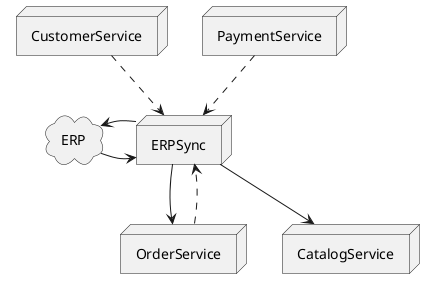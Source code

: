 ' ERPSync
@startuml

cloud ERP {
}

node ERPSync {
}

node CustomerService {
}

node OrderService {
}

node PaymentService {
}

node CatalogService {
}

ERP -> ERPSync
ERPSync -> ERP
ERPSync --> OrderService
ERPSync --> CatalogService
PaymentService ..> ERPSync
CustomerService ..> ERPSync
OrderService ..> ERPSync

@enduml